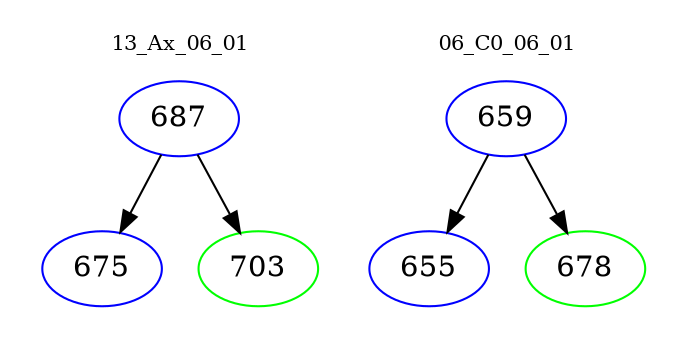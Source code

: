 digraph{
subgraph cluster_0 {
color = white
label = "13_Ax_06_01";
fontsize=10;
T0_687 [label="687", color="blue"]
T0_687 -> T0_675 [color="black"]
T0_675 [label="675", color="blue"]
T0_687 -> T0_703 [color="black"]
T0_703 [label="703", color="green"]
}
subgraph cluster_1 {
color = white
label = "06_C0_06_01";
fontsize=10;
T1_659 [label="659", color="blue"]
T1_659 -> T1_655 [color="black"]
T1_655 [label="655", color="blue"]
T1_659 -> T1_678 [color="black"]
T1_678 [label="678", color="green"]
}
}
